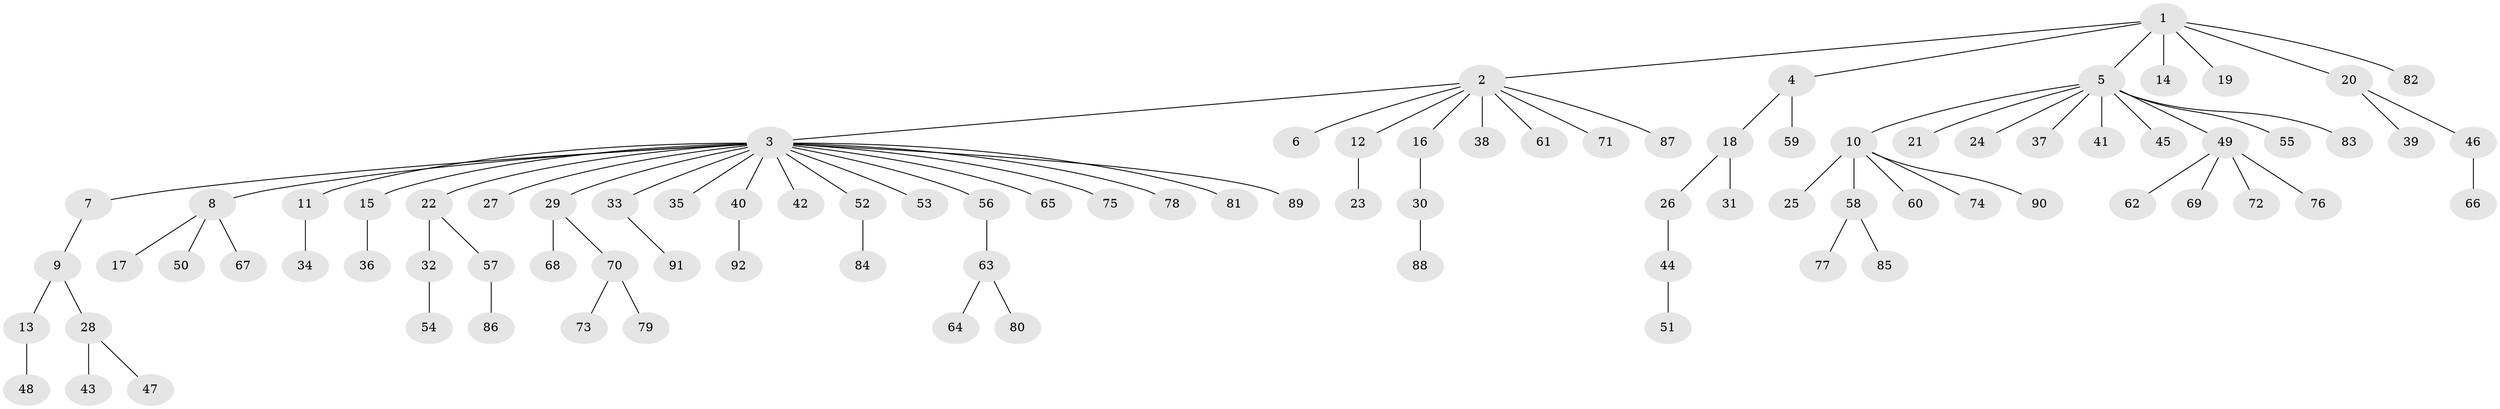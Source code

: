 // Generated by graph-tools (version 1.1) at 2025/14/03/09/25 04:14:28]
// undirected, 92 vertices, 91 edges
graph export_dot {
graph [start="1"]
  node [color=gray90,style=filled];
  1;
  2;
  3;
  4;
  5;
  6;
  7;
  8;
  9;
  10;
  11;
  12;
  13;
  14;
  15;
  16;
  17;
  18;
  19;
  20;
  21;
  22;
  23;
  24;
  25;
  26;
  27;
  28;
  29;
  30;
  31;
  32;
  33;
  34;
  35;
  36;
  37;
  38;
  39;
  40;
  41;
  42;
  43;
  44;
  45;
  46;
  47;
  48;
  49;
  50;
  51;
  52;
  53;
  54;
  55;
  56;
  57;
  58;
  59;
  60;
  61;
  62;
  63;
  64;
  65;
  66;
  67;
  68;
  69;
  70;
  71;
  72;
  73;
  74;
  75;
  76;
  77;
  78;
  79;
  80;
  81;
  82;
  83;
  84;
  85;
  86;
  87;
  88;
  89;
  90;
  91;
  92;
  1 -- 2;
  1 -- 4;
  1 -- 5;
  1 -- 14;
  1 -- 19;
  1 -- 20;
  1 -- 82;
  2 -- 3;
  2 -- 6;
  2 -- 12;
  2 -- 16;
  2 -- 38;
  2 -- 61;
  2 -- 71;
  2 -- 87;
  3 -- 7;
  3 -- 8;
  3 -- 11;
  3 -- 15;
  3 -- 22;
  3 -- 27;
  3 -- 29;
  3 -- 33;
  3 -- 35;
  3 -- 40;
  3 -- 42;
  3 -- 52;
  3 -- 53;
  3 -- 56;
  3 -- 65;
  3 -- 75;
  3 -- 78;
  3 -- 81;
  3 -- 89;
  4 -- 18;
  4 -- 59;
  5 -- 10;
  5 -- 21;
  5 -- 24;
  5 -- 37;
  5 -- 41;
  5 -- 45;
  5 -- 49;
  5 -- 55;
  5 -- 83;
  7 -- 9;
  8 -- 17;
  8 -- 50;
  8 -- 67;
  9 -- 13;
  9 -- 28;
  10 -- 25;
  10 -- 58;
  10 -- 60;
  10 -- 74;
  10 -- 90;
  11 -- 34;
  12 -- 23;
  13 -- 48;
  15 -- 36;
  16 -- 30;
  18 -- 26;
  18 -- 31;
  20 -- 39;
  20 -- 46;
  22 -- 32;
  22 -- 57;
  26 -- 44;
  28 -- 43;
  28 -- 47;
  29 -- 68;
  29 -- 70;
  30 -- 88;
  32 -- 54;
  33 -- 91;
  40 -- 92;
  44 -- 51;
  46 -- 66;
  49 -- 62;
  49 -- 69;
  49 -- 72;
  49 -- 76;
  52 -- 84;
  56 -- 63;
  57 -- 86;
  58 -- 77;
  58 -- 85;
  63 -- 64;
  63 -- 80;
  70 -- 73;
  70 -- 79;
}
